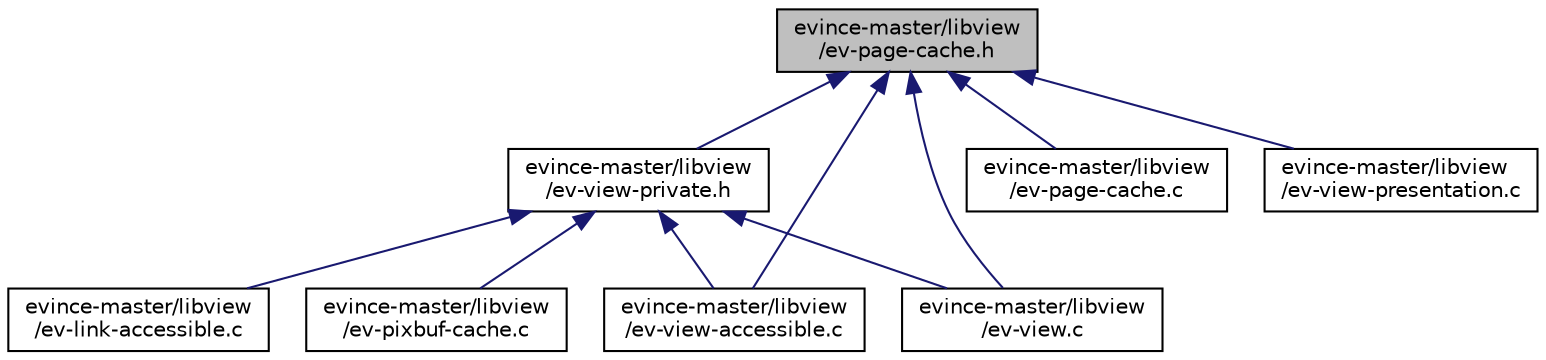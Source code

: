 digraph "evince-master/libview/ev-page-cache.h"
{
  edge [fontname="Helvetica",fontsize="10",labelfontname="Helvetica",labelfontsize="10"];
  node [fontname="Helvetica",fontsize="10",shape=record];
  Node1 [label="evince-master/libview\l/ev-page-cache.h",height=0.2,width=0.4,color="black", fillcolor="grey75", style="filled" fontcolor="black"];
  Node1 -> Node2 [dir="back",color="midnightblue",fontsize="10",style="solid",fontname="Helvetica"];
  Node2 [label="evince-master/libview\l/ev-view-private.h",height=0.2,width=0.4,color="black", fillcolor="white", style="filled",URL="$df/d21/ev-view-private_8h.html"];
  Node2 -> Node3 [dir="back",color="midnightblue",fontsize="10",style="solid",fontname="Helvetica"];
  Node3 [label="evince-master/libview\l/ev-link-accessible.c",height=0.2,width=0.4,color="black", fillcolor="white", style="filled",URL="$d4/d59/ev-link-accessible_8c.html"];
  Node2 -> Node4 [dir="back",color="midnightblue",fontsize="10",style="solid",fontname="Helvetica"];
  Node4 [label="evince-master/libview\l/ev-pixbuf-cache.c",height=0.2,width=0.4,color="black", fillcolor="white", style="filled",URL="$df/d75/ev-pixbuf-cache_8c.html"];
  Node2 -> Node5 [dir="back",color="midnightblue",fontsize="10",style="solid",fontname="Helvetica"];
  Node5 [label="evince-master/libview\l/ev-view-accessible.c",height=0.2,width=0.4,color="black", fillcolor="white", style="filled",URL="$d8/ddc/ev-view-accessible_8c.html"];
  Node2 -> Node6 [dir="back",color="midnightblue",fontsize="10",style="solid",fontname="Helvetica"];
  Node6 [label="evince-master/libview\l/ev-view.c",height=0.2,width=0.4,color="black", fillcolor="white", style="filled",URL="$d8/d3e/ev-view_8c.html"];
  Node1 -> Node7 [dir="back",color="midnightblue",fontsize="10",style="solid",fontname="Helvetica"];
  Node7 [label="evince-master/libview\l/ev-page-cache.c",height=0.2,width=0.4,color="black", fillcolor="white", style="filled",URL="$d0/d18/ev-page-cache_8c.html"];
  Node1 -> Node5 [dir="back",color="midnightblue",fontsize="10",style="solid",fontname="Helvetica"];
  Node1 -> Node8 [dir="back",color="midnightblue",fontsize="10",style="solid",fontname="Helvetica"];
  Node8 [label="evince-master/libview\l/ev-view-presentation.c",height=0.2,width=0.4,color="black", fillcolor="white", style="filled",URL="$d6/db3/ev-view-presentation_8c.html"];
  Node1 -> Node6 [dir="back",color="midnightblue",fontsize="10",style="solid",fontname="Helvetica"];
}
